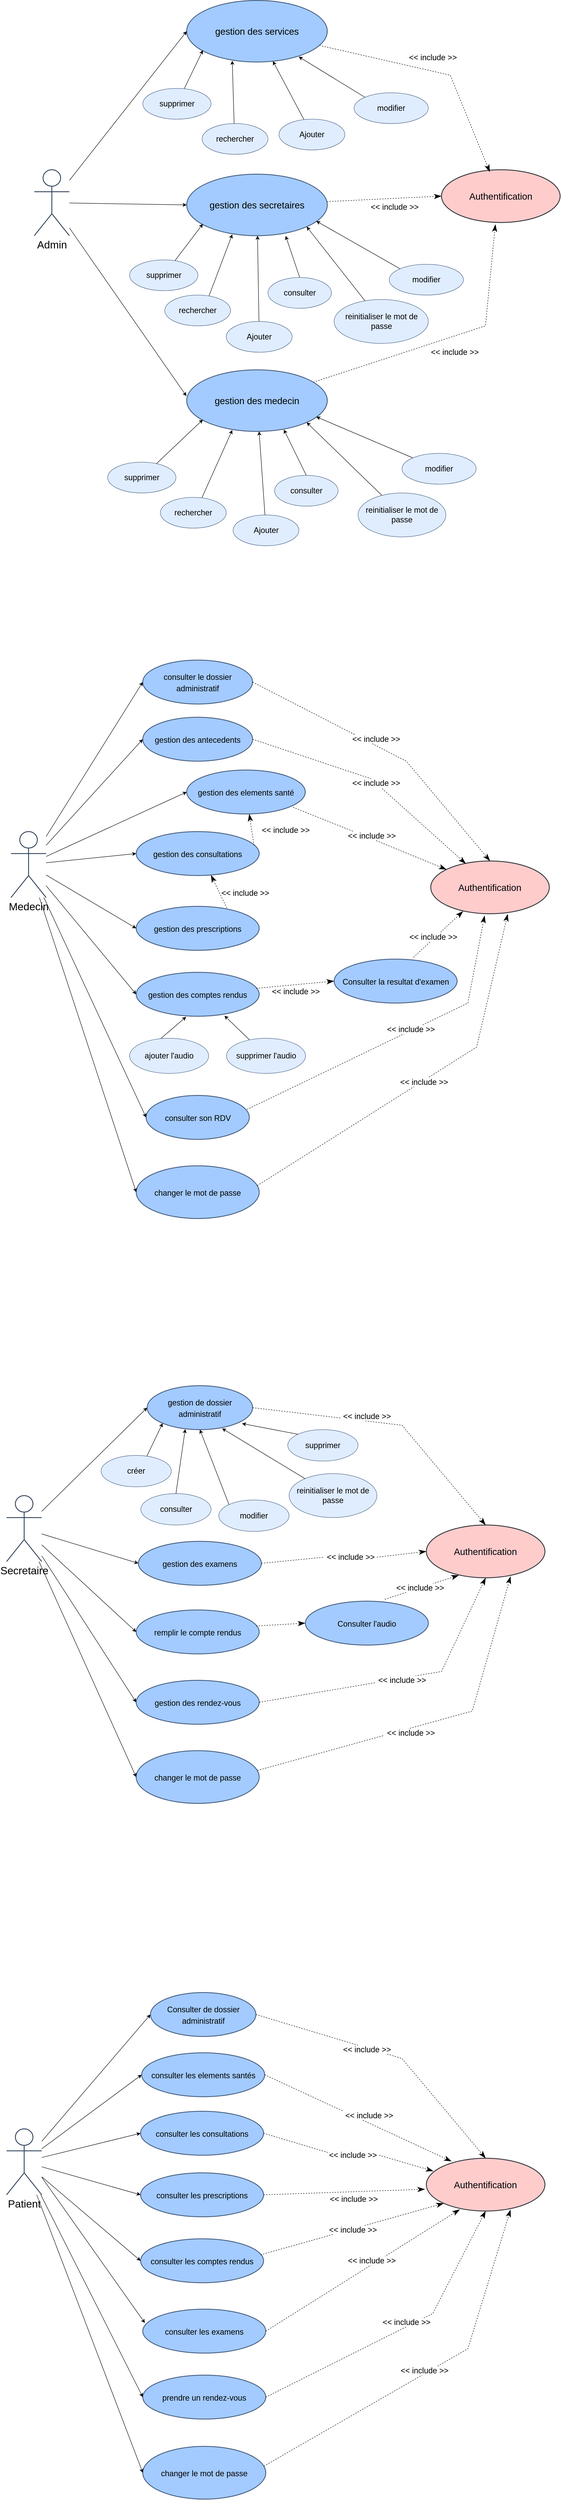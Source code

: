 <mxfile version="18.2.0" type="device"><diagram id="ip-pa9CtejIh3dQfEd33" name="Page-1"><mxGraphModel dx="1456" dy="1860" grid="1" gridSize="10" guides="1" tooltips="1" connect="1" arrows="1" fold="1" page="1" pageScale="1" pageWidth="850" pageHeight="1100" math="0" shadow="0"><root><mxCell id="0"/><mxCell id="1" parent="0"/><mxCell id="_vWt2TNCaJywfUvNkEbk-1" value="&lt;span lang=&quot;FR-FR&quot; class=&quot;TextRun SCXW242323345 BCX0&quot; style=&quot;animation: 0s ease 0s 1 normal none running none; appearance: none; backface-visibility: visible; background: none 0% 0% / auto repeat scroll padding-box border-box rgba(0, 0, 0, 0); border-color: rgb(0, 0, 0); border-collapse: separate; border-width: 0px; border-style: none; border-spacing: 0px; border-radius: 0px; box-shadow: none; box-sizing: content-box; caption-side: top; clear: none; clip: auto; color: rgb(0, 0, 0); content: normal; cursor: text; direction: ltr; display: inline; empty-cells: show; float: none; font-family: wordvisi_msfontservice, calibri, calibri_embeddedfont, calibri_msfontservice, sans-serif; font-size: 24px; font-style: normal; height: auto; letter-spacing: normal; line-height: 23.558px; list-style: outside none disc; margin: 0px; max-height: none; max-width: none; min-height: 0px; min-width: 0px; opacity: 1; outline: rgb(0, 0, 0) none 0px; overflow: visible; overflow-wrap: break-word; padding: 0px; perspective: none; perspective-origin: 0px 0px; position: static; resize: none; speak: normal; table-layout: auto; text-align: left; text-decoration: none; text-indent: 0px; text-overflow: clip; text-shadow: none; text-transform: none; transform: none; transform-origin: 0px 0px; transform-style: flat; transition: all 0s ease 0s; unicode-bidi: normal; vertical-align: baseline; visibility: visible; width: auto; word-break: normal; word-spacing: 0px; z-index: auto; zoom: 1;&quot;&gt;&lt;span style=&quot;font-size: 24px;&quot; class=&quot;NormalTextRun SCXW242323345 BCX0&quot;&gt;Admin &lt;/span&gt;&lt;/span&gt;" style="shape=umlActor;verticalLabelPosition=bottom;verticalAlign=top;html=1;outlineConnect=0;labelBackgroundColor=none;rounded=0;strokeWidth=2;perimeterSpacing=0;strokeColor=#35465E;fontSize=24;" parent="1" vertex="1"><mxGeometry x="113" y="175" width="80" height="150" as="geometry"/></mxCell><mxCell id="ctBGpoW9dpkWontwz9So-4" style="rounded=0;orthogonalLoop=1;jettySize=auto;html=1;entryX=0.454;entryY=1.035;entryDx=0;entryDy=0;dashed=1;jumpSize=7;endSize=14;endArrow=classicThin;endFill=1;entryPerimeter=0;" edge="1" parent="1" source="_vWt2TNCaJywfUvNkEbk-2" target="ctBGpoW9dpkWontwz9So-3"><mxGeometry relative="1" as="geometry"><Array as="points"><mxPoint x="1140" y="530"/></Array></mxGeometry></mxCell><mxCell id="_vWt2TNCaJywfUvNkEbk-2" value="gestion des medecin" style="ellipse;whiteSpace=wrap;html=1;labelBackgroundColor=none;fontSize=21;rounded=0;fillColor=#A3CBFF;strokeColor=#4B6385;strokeWidth=2;" parent="1" vertex="1"><mxGeometry x="460" y="630" width="320" height="140" as="geometry"/></mxCell><mxCell id="_vWt2TNCaJywfUvNkEbk-3" style="edgeStyle=none;rounded=0;orthogonalLoop=1;jettySize=auto;html=1;fontSize=14;startArrow=none;startFill=0;entryX=-0.002;entryY=0.426;entryDx=0;entryDy=0;entryPerimeter=0;" parent="1" source="_vWt2TNCaJywfUvNkEbk-1" target="_vWt2TNCaJywfUvNkEbk-2" edge="1"><mxGeometry relative="1" as="geometry"><mxPoint x="520" y="740" as="targetPoint"/><mxPoint x="70" y="420" as="sourcePoint"/></mxGeometry></mxCell><mxCell id="_vWt2TNCaJywfUvNkEbk-4" style="edgeStyle=none;rounded=0;orthogonalLoop=1;jettySize=auto;html=1;entryX=0.115;entryY=0.809;entryDx=0;entryDy=0;fontSize=16;startArrow=none;startFill=0;entryPerimeter=0;" parent="1" source="_vWt2TNCaJywfUvNkEbk-5" target="_vWt2TNCaJywfUvNkEbk-2" edge="1"><mxGeometry relative="1" as="geometry"/></mxCell><mxCell id="_vWt2TNCaJywfUvNkEbk-5" value="&lt;span style=&quot;font-size: 18px;&quot;&gt;supprimer&lt;/span&gt;" style="ellipse;whiteSpace=wrap;html=1;labelBackgroundColor=none;rounded=0;fontSize=18;fillColor=#E0EDFF;strokeColor=#4B6385;" parent="1" vertex="1"><mxGeometry x="280" y="840" width="155.5" height="70" as="geometry"/></mxCell><mxCell id="_vWt2TNCaJywfUvNkEbk-6" style="edgeStyle=none;rounded=0;orthogonalLoop=1;jettySize=auto;html=1;exitX=0.5;exitY=0;exitDx=0;exitDy=0;fontSize=16;startArrow=none;startFill=0;entryX=0.691;entryY=0.971;entryDx=0;entryDy=0;entryPerimeter=0;" parent="1" source="_vWt2TNCaJywfUvNkEbk-7" target="_vWt2TNCaJywfUvNkEbk-2" edge="1"><mxGeometry relative="1" as="geometry"><mxPoint x="1740.5" y="932.16" as="sourcePoint"/></mxGeometry></mxCell><mxCell id="_vWt2TNCaJywfUvNkEbk-7" value="&lt;span style=&quot;font-size: 18px;&quot;&gt;consulter&lt;/span&gt;" style="ellipse;whiteSpace=wrap;html=1;labelBackgroundColor=none;rounded=0;fontSize=18;fillColor=#E0EDFF;strokeColor=#4B6385;" parent="1" vertex="1"><mxGeometry x="660" y="870" width="144.5" height="70" as="geometry"/></mxCell><mxCell id="_vWt2TNCaJywfUvNkEbk-8" style="edgeStyle=none;rounded=0;orthogonalLoop=1;jettySize=auto;html=1;exitX=0;exitY=0;exitDx=0;exitDy=0;fontSize=16;startArrow=none;startFill=0;entryX=0.922;entryY=0.763;entryDx=0;entryDy=0;entryPerimeter=0;" parent="1" source="_vWt2TNCaJywfUvNkEbk-9" target="_vWt2TNCaJywfUvNkEbk-2" edge="1"><mxGeometry relative="1" as="geometry"><mxPoint x="1825.926" y="937.84" as="sourcePoint"/></mxGeometry></mxCell><mxCell id="_vWt2TNCaJywfUvNkEbk-9" value="&lt;span style=&quot;font-size: 18px;&quot;&gt;modifier&lt;/span&gt;" style="ellipse;whiteSpace=wrap;html=1;labelBackgroundColor=none;rounded=0;fontSize=18;fillColor=#E0EDFF;strokeColor=#4B6385;" parent="1" vertex="1"><mxGeometry x="950" y="820" width="169" height="70" as="geometry"/></mxCell><mxCell id="_vWt2TNCaJywfUvNkEbk-10" style="edgeStyle=none;rounded=0;orthogonalLoop=1;jettySize=auto;html=1;fontSize=16;startArrow=none;startFill=0;" parent="1" source="_vWt2TNCaJywfUvNkEbk-11" target="_vWt2TNCaJywfUvNkEbk-2" edge="1"><mxGeometry relative="1" as="geometry"/></mxCell><mxCell id="_vWt2TNCaJywfUvNkEbk-11" value="&lt;span style=&quot;font-size: 18px;&quot;&gt;Ajouter&lt;/span&gt;" style="ellipse;whiteSpace=wrap;html=1;labelBackgroundColor=none;rounded=0;fontSize=18;fillColor=#E0EDFF;strokeColor=#4B6385;" parent="1" vertex="1"><mxGeometry x="565.5" y="960" width="150" height="70" as="geometry"/></mxCell><mxCell id="_vWt2TNCaJywfUvNkEbk-12" style="edgeStyle=none;rounded=0;orthogonalLoop=1;jettySize=auto;html=1;exitX=0.629;exitY=0.021;exitDx=0;exitDy=0;entryX=0.324;entryY=0.979;entryDx=0;entryDy=0;fontSize=14;startArrow=none;startFill=0;entryPerimeter=0;exitPerimeter=0;" parent="1" source="_vWt2TNCaJywfUvNkEbk-13" target="_vWt2TNCaJywfUvNkEbk-2" edge="1"><mxGeometry relative="1" as="geometry"/></mxCell><mxCell id="_vWt2TNCaJywfUvNkEbk-13" value="&lt;span style=&quot;font-size: 18px;&quot;&gt;rechercher&lt;/span&gt;" style="ellipse;whiteSpace=wrap;html=1;labelBackgroundColor=none;rounded=0;fontSize=18;fillColor=#E0EDFF;strokeColor=#4B6385;" parent="1" vertex="1"><mxGeometry x="400" y="920" width="150" height="70" as="geometry"/></mxCell><mxCell id="OagmzKTNXauIxhmulG5E-1" value="&lt;span lang=&quot;FR-FR&quot; class=&quot;TextRun SCXW242323345 BCX0&quot; style=&quot;animation: 0s ease 0s 1 normal none running none; appearance: none; backface-visibility: visible; background: none 0% 0% / auto repeat scroll padding-box border-box rgba(0, 0, 0, 0); border-color: rgb(0, 0, 0); border-collapse: separate; border-width: 0px; border-style: none; border-spacing: 0px; border-radius: 0px; box-shadow: none; box-sizing: content-box; caption-side: top; clear: none; clip: auto; color: rgb(0, 0, 0); content: normal; cursor: text; direction: ltr; display: inline; empty-cells: show; float: none; font-family: wordvisi_msfontservice, calibri, calibri_embeddedfont, calibri_msfontservice, sans-serif; font-size: 24px; font-style: normal; height: auto; letter-spacing: normal; line-height: 23.558px; list-style: outside none disc; margin: 0px; max-height: none; max-width: none; min-height: 0px; min-width: 0px; opacity: 1; outline: rgb(0, 0, 0) none 0px; overflow: visible; overflow-wrap: break-word; padding: 0px; perspective: none; perspective-origin: 0px 0px; position: static; resize: none; speak: normal; table-layout: auto; text-align: left; text-decoration: none; text-indent: 0px; text-overflow: clip; text-shadow: none; text-transform: none; transform: none; transform-origin: 0px 0px; transform-style: flat; transition: all 0s ease 0s; unicode-bidi: normal; vertical-align: baseline; visibility: visible; width: auto; word-break: normal; word-spacing: 0px; z-index: auto; zoom: 1;&quot;&gt;&lt;span style=&quot;font-size: 24px;&quot; class=&quot;NormalTextRun SCXW242323345 BCX0&quot;&gt;Medecin&lt;br&gt;&lt;/span&gt;&lt;/span&gt;" style="shape=umlActor;verticalLabelPosition=bottom;verticalAlign=top;html=1;outlineConnect=0;labelBackgroundColor=none;rounded=0;strokeWidth=2;perimeterSpacing=0;strokeColor=#35465E;fontSize=24;" parent="1" vertex="1"><mxGeometry x="60" y="1680" width="80" height="150" as="geometry"/></mxCell><mxCell id="OagmzKTNXauIxhmulG5E-2" value="&lt;font style=&quot;font-size: 18px;&quot;&gt;consulter le dossier administratif&lt;/font&gt;" style="ellipse;whiteSpace=wrap;html=1;labelBackgroundColor=none;fontSize=21;rounded=0;fillColor=#A3CBFF;strokeColor=#4B6385;strokeWidth=2;" parent="1" vertex="1"><mxGeometry x="360" y="1290" width="250" height="100" as="geometry"/></mxCell><mxCell id="OagmzKTNXauIxhmulG5E-3" style="edgeStyle=none;rounded=0;orthogonalLoop=1;jettySize=auto;html=1;fontSize=14;startArrow=none;startFill=0;entryX=0;entryY=0.5;entryDx=0;entryDy=0;" parent="1" source="OagmzKTNXauIxhmulG5E-1" target="OagmzKTNXauIxhmulG5E-2" edge="1"><mxGeometry relative="1" as="geometry"><mxPoint x="520" y="1590" as="targetPoint"/></mxGeometry></mxCell><mxCell id="ctBGpoW9dpkWontwz9So-1" value="&lt;font style=&quot;font-size: 18px;&quot;&gt;consulter son RDV&lt;/font&gt;" style="ellipse;whiteSpace=wrap;html=1;labelBackgroundColor=none;fontSize=21;rounded=0;fillColor=#A3CBFF;strokeColor=#4B6385;strokeWidth=2;" vertex="1" parent="1"><mxGeometry x="367.5" y="2280" width="235" height="100" as="geometry"/></mxCell><mxCell id="ctBGpoW9dpkWontwz9So-2" value="&lt;font style=&quot;font-size: 18px;&quot;&gt;changer le mot de passe&lt;/font&gt;" style="ellipse;whiteSpace=wrap;html=1;labelBackgroundColor=none;fontSize=21;rounded=0;fillColor=#A3CBFF;strokeColor=#4B6385;strokeWidth=2;" vertex="1" parent="1"><mxGeometry x="345" y="2440" width="280" height="120" as="geometry"/></mxCell><mxCell id="ctBGpoW9dpkWontwz9So-3" value="Authentification" style="ellipse;whiteSpace=wrap;html=1;labelBackgroundColor=none;fontSize=21;rounded=0;strokeWidth=2;fillColor=#ffcccc;strokeColor=#36393d;" vertex="1" parent="1"><mxGeometry x="1040" y="175" width="270" height="120" as="geometry"/></mxCell><mxCell id="ctBGpoW9dpkWontwz9So-5" value="&lt;font style=&quot;font-size: 18px;&quot;&gt;&amp;lt;&amp;lt; include &amp;gt;&amp;gt;&lt;/font&gt;" style="text;html=1;align=center;verticalAlign=middle;resizable=0;points=[];autosize=1;strokeColor=none;fillColor=none;" vertex="1" parent="1"><mxGeometry x="1010" y="580" width="120" height="20" as="geometry"/></mxCell><mxCell id="ctBGpoW9dpkWontwz9So-18" style="edgeStyle=none;rounded=0;orthogonalLoop=1;jettySize=auto;html=1;fontSize=14;startArrow=none;startFill=0;entryX=0;entryY=0.5;entryDx=0;entryDy=0;" edge="1" parent="1" source="_vWt2TNCaJywfUvNkEbk-1" target="ctBGpoW9dpkWontwz9So-20"><mxGeometry relative="1" as="geometry"><mxPoint x="470.0" y="210" as="targetPoint"/><mxPoint x="80" y="400" as="sourcePoint"/></mxGeometry></mxCell><mxCell id="ctBGpoW9dpkWontwz9So-19" style="rounded=0;orthogonalLoop=1;jettySize=auto;html=1;entryX=0;entryY=0.5;entryDx=0;entryDy=0;dashed=1;jumpSize=7;endSize=14;endArrow=classicThin;endFill=1;" edge="1" parent="1" source="ctBGpoW9dpkWontwz9So-20" target="ctBGpoW9dpkWontwz9So-3"><mxGeometry relative="1" as="geometry"><mxPoint x="1080" y="220" as="targetPoint"/></mxGeometry></mxCell><mxCell id="ctBGpoW9dpkWontwz9So-20" value="gestion des secretaires" style="ellipse;whiteSpace=wrap;html=1;labelBackgroundColor=none;fontSize=21;rounded=0;fillColor=#A3CBFF;strokeColor=#4B6385;strokeWidth=2;" vertex="1" parent="1"><mxGeometry x="460" y="185" width="320" height="140" as="geometry"/></mxCell><mxCell id="ctBGpoW9dpkWontwz9So-21" style="edgeStyle=none;rounded=0;orthogonalLoop=1;jettySize=auto;html=1;entryX=0.115;entryY=0.809;entryDx=0;entryDy=0;fontSize=16;startArrow=none;startFill=0;entryPerimeter=0;" edge="1" parent="1" source="ctBGpoW9dpkWontwz9So-22" target="ctBGpoW9dpkWontwz9So-20"><mxGeometry relative="1" as="geometry"/></mxCell><mxCell id="ctBGpoW9dpkWontwz9So-22" value="&lt;span style=&quot;font-size: 18px;&quot;&gt;supprimer&lt;/span&gt;" style="ellipse;whiteSpace=wrap;html=1;labelBackgroundColor=none;rounded=0;fontSize=18;fillColor=#E0EDFF;strokeColor=#4B6385;" vertex="1" parent="1"><mxGeometry x="330" y="380" width="155.5" height="70" as="geometry"/></mxCell><mxCell id="ctBGpoW9dpkWontwz9So-23" style="edgeStyle=none;rounded=0;orthogonalLoop=1;jettySize=auto;html=1;exitX=0.5;exitY=0;exitDx=0;exitDy=0;entryX=0.704;entryY=1.004;entryDx=0;entryDy=0;entryPerimeter=0;fontSize=16;startArrow=none;startFill=0;" edge="1" parent="1" source="ctBGpoW9dpkWontwz9So-24" target="ctBGpoW9dpkWontwz9So-20"><mxGeometry relative="1" as="geometry"><mxPoint x="1790.5" y="472.16" as="sourcePoint"/></mxGeometry></mxCell><mxCell id="ctBGpoW9dpkWontwz9So-24" value="&lt;span style=&quot;font-size: 18px;&quot;&gt;consulter&lt;/span&gt;" style="ellipse;whiteSpace=wrap;html=1;labelBackgroundColor=none;rounded=0;fontSize=18;fillColor=#E0EDFF;strokeColor=#4B6385;" vertex="1" parent="1"><mxGeometry x="645" y="420" width="144.5" height="70" as="geometry"/></mxCell><mxCell id="ctBGpoW9dpkWontwz9So-25" style="edgeStyle=none;rounded=0;orthogonalLoop=1;jettySize=auto;html=1;exitX=0;exitY=0;exitDx=0;exitDy=0;fontSize=16;startArrow=none;startFill=0;entryX=0.922;entryY=0.763;entryDx=0;entryDy=0;entryPerimeter=0;" edge="1" parent="1" source="ctBGpoW9dpkWontwz9So-26" target="ctBGpoW9dpkWontwz9So-20"><mxGeometry relative="1" as="geometry"><mxPoint x="1875.926" y="477.84" as="sourcePoint"/></mxGeometry></mxCell><mxCell id="ctBGpoW9dpkWontwz9So-26" value="&lt;span style=&quot;font-size: 18px;&quot;&gt;modifier&lt;/span&gt;" style="ellipse;whiteSpace=wrap;html=1;labelBackgroundColor=none;rounded=0;fontSize=18;fillColor=#E0EDFF;strokeColor=#4B6385;" vertex="1" parent="1"><mxGeometry x="921" y="390" width="169" height="70" as="geometry"/></mxCell><mxCell id="ctBGpoW9dpkWontwz9So-27" style="edgeStyle=none;rounded=0;orthogonalLoop=1;jettySize=auto;html=1;fontSize=16;startArrow=none;startFill=0;" edge="1" parent="1" source="ctBGpoW9dpkWontwz9So-28" target="ctBGpoW9dpkWontwz9So-20"><mxGeometry relative="1" as="geometry"/></mxCell><mxCell id="ctBGpoW9dpkWontwz9So-28" value="&lt;span style=&quot;font-size: 18px;&quot;&gt;Ajouter&lt;/span&gt;" style="ellipse;whiteSpace=wrap;html=1;labelBackgroundColor=none;rounded=0;fontSize=18;fillColor=#E0EDFF;strokeColor=#4B6385;" vertex="1" parent="1"><mxGeometry x="550" y="520" width="150" height="70" as="geometry"/></mxCell><mxCell id="ctBGpoW9dpkWontwz9So-29" style="edgeStyle=none;rounded=0;orthogonalLoop=1;jettySize=auto;html=1;exitX=0.5;exitY=1;exitDx=0;exitDy=0;entryX=0.324;entryY=0.979;entryDx=0;entryDy=0;fontSize=14;startArrow=none;startFill=0;entryPerimeter=0;" edge="1" parent="1" source="ctBGpoW9dpkWontwz9So-30" target="ctBGpoW9dpkWontwz9So-20"><mxGeometry relative="1" as="geometry"/></mxCell><mxCell id="ctBGpoW9dpkWontwz9So-30" value="&lt;span style=&quot;font-size: 18px;&quot;&gt;rechercher&lt;/span&gt;" style="ellipse;whiteSpace=wrap;html=1;labelBackgroundColor=none;rounded=0;fontSize=18;fillColor=#E0EDFF;strokeColor=#4B6385;" vertex="1" parent="1"><mxGeometry x="410" y="460" width="150" height="70" as="geometry"/></mxCell><mxCell id="ctBGpoW9dpkWontwz9So-31" value="&lt;font style=&quot;font-size: 18px;&quot;&gt;&amp;lt;&amp;lt; include &amp;gt;&amp;gt;&lt;/font&gt;" style="text;html=1;align=center;verticalAlign=middle;resizable=0;points=[];autosize=1;strokeColor=none;fillColor=none;" vertex="1" parent="1"><mxGeometry x="872.5" y="250" width="120" height="20" as="geometry"/></mxCell><mxCell id="ctBGpoW9dpkWontwz9So-32" style="rounded=0;orthogonalLoop=1;jettySize=auto;html=1;entryX=0.407;entryY=0.042;entryDx=0;entryDy=0;dashed=1;jumpSize=7;endSize=14;endArrow=classicThin;endFill=1;entryPerimeter=0;" edge="1" parent="1" source="ctBGpoW9dpkWontwz9So-33" target="ctBGpoW9dpkWontwz9So-3"><mxGeometry relative="1" as="geometry"><mxPoint x="1060" y="-170.0" as="targetPoint"/><Array as="points"><mxPoint x="1060" y="-40"/></Array></mxGeometry></mxCell><mxCell id="ctBGpoW9dpkWontwz9So-33" value="gestion des services" style="ellipse;whiteSpace=wrap;html=1;labelBackgroundColor=none;fontSize=21;rounded=0;fillColor=#A3CBFF;strokeColor=#4B6385;strokeWidth=2;" vertex="1" parent="1"><mxGeometry x="460" y="-210" width="320" height="140" as="geometry"/></mxCell><mxCell id="ctBGpoW9dpkWontwz9So-34" style="edgeStyle=none;rounded=0;orthogonalLoop=1;jettySize=auto;html=1;entryX=0.115;entryY=0.809;entryDx=0;entryDy=0;fontSize=16;startArrow=none;startFill=0;entryPerimeter=0;" edge="1" parent="1" source="ctBGpoW9dpkWontwz9So-35" target="ctBGpoW9dpkWontwz9So-33"><mxGeometry relative="1" as="geometry"/></mxCell><mxCell id="ctBGpoW9dpkWontwz9So-35" value="&lt;span style=&quot;font-size: 18px;&quot;&gt;supprimer&lt;/span&gt;" style="ellipse;whiteSpace=wrap;html=1;labelBackgroundColor=none;rounded=0;fontSize=18;fillColor=#E0EDFF;strokeColor=#4B6385;" vertex="1" parent="1"><mxGeometry x="360" y="-10" width="155.5" height="70" as="geometry"/></mxCell><mxCell id="ctBGpoW9dpkWontwz9So-38" style="edgeStyle=none;rounded=0;orthogonalLoop=1;jettySize=auto;html=1;exitX=0;exitY=0;exitDx=0;exitDy=0;fontSize=16;startArrow=none;startFill=0;entryX=0.797;entryY=0.914;entryDx=0;entryDy=0;entryPerimeter=0;" edge="1" parent="1" source="ctBGpoW9dpkWontwz9So-39" target="ctBGpoW9dpkWontwz9So-33"><mxGeometry relative="1" as="geometry"><mxPoint x="1855.926" y="87.84" as="sourcePoint"/></mxGeometry></mxCell><mxCell id="ctBGpoW9dpkWontwz9So-39" value="&lt;span style=&quot;font-size: 18px;&quot;&gt;modifier&lt;/span&gt;" style="ellipse;whiteSpace=wrap;html=1;labelBackgroundColor=none;rounded=0;fontSize=18;fillColor=#E0EDFF;strokeColor=#4B6385;" vertex="1" parent="1"><mxGeometry x="841" width="169" height="70" as="geometry"/></mxCell><mxCell id="ctBGpoW9dpkWontwz9So-40" style="edgeStyle=none;rounded=0;orthogonalLoop=1;jettySize=auto;html=1;fontSize=16;startArrow=none;startFill=0;" edge="1" parent="1" source="ctBGpoW9dpkWontwz9So-41" target="ctBGpoW9dpkWontwz9So-33"><mxGeometry relative="1" as="geometry"/></mxCell><mxCell id="ctBGpoW9dpkWontwz9So-41" value="&lt;span style=&quot;font-size: 18px;&quot;&gt;Ajouter&lt;/span&gt;" style="ellipse;whiteSpace=wrap;html=1;labelBackgroundColor=none;rounded=0;fontSize=18;fillColor=#E0EDFF;strokeColor=#4B6385;" vertex="1" parent="1"><mxGeometry x="670" y="60" width="150" height="70" as="geometry"/></mxCell><mxCell id="ctBGpoW9dpkWontwz9So-42" style="edgeStyle=none;rounded=0;orthogonalLoop=1;jettySize=auto;html=1;exitX=0.5;exitY=1;exitDx=0;exitDy=0;entryX=0.324;entryY=0.979;entryDx=0;entryDy=0;fontSize=14;startArrow=none;startFill=0;entryPerimeter=0;" edge="1" parent="1" source="ctBGpoW9dpkWontwz9So-43" target="ctBGpoW9dpkWontwz9So-33"><mxGeometry relative="1" as="geometry"/></mxCell><mxCell id="ctBGpoW9dpkWontwz9So-43" value="&lt;span style=&quot;font-size: 18px;&quot;&gt;rechercher&lt;/span&gt;" style="ellipse;whiteSpace=wrap;html=1;labelBackgroundColor=none;rounded=0;fontSize=18;fillColor=#E0EDFF;strokeColor=#4B6385;" vertex="1" parent="1"><mxGeometry x="495" y="70" width="150" height="70" as="geometry"/></mxCell><mxCell id="ctBGpoW9dpkWontwz9So-44" value="&lt;font style=&quot;font-size: 18px;&quot;&gt;&amp;lt;&amp;lt; include &amp;gt;&amp;gt;&lt;/font&gt;" style="text;html=1;align=center;verticalAlign=middle;resizable=0;points=[];autosize=1;strokeColor=none;fillColor=none;" vertex="1" parent="1"><mxGeometry x="960" y="-90" width="120" height="20" as="geometry"/></mxCell><mxCell id="ctBGpoW9dpkWontwz9So-45" style="edgeStyle=none;rounded=0;orthogonalLoop=1;jettySize=auto;html=1;fontSize=14;startArrow=none;startFill=0;entryX=0;entryY=0.5;entryDx=0;entryDy=0;" edge="1" parent="1" source="_vWt2TNCaJywfUvNkEbk-1" target="ctBGpoW9dpkWontwz9So-33"><mxGeometry relative="1" as="geometry"><mxPoint x="490.0" y="260" as="targetPoint"/><mxPoint x="90" y="260" as="sourcePoint"/></mxGeometry></mxCell><mxCell id="ctBGpoW9dpkWontwz9So-47" value="reinitialiser le mot de passe" style="ellipse;whiteSpace=wrap;html=1;labelBackgroundColor=none;rounded=0;fontSize=18;fillColor=#E0EDFF;strokeColor=#4B6385;" vertex="1" parent="1"><mxGeometry x="795.5" y="470" width="214.5" height="100" as="geometry"/></mxCell><mxCell id="ctBGpoW9dpkWontwz9So-49" style="edgeStyle=none;rounded=0;orthogonalLoop=1;jettySize=auto;html=1;fontSize=16;startArrow=none;startFill=0;entryX=1;entryY=1;entryDx=0;entryDy=0;" edge="1" parent="1" source="ctBGpoW9dpkWontwz9So-47" target="ctBGpoW9dpkWontwz9So-20"><mxGeometry relative="1" as="geometry"><mxPoint x="955.212" y="410.476" as="sourcePoint"/><mxPoint x="765.04" y="306.82" as="targetPoint"/></mxGeometry></mxCell><mxCell id="ctBGpoW9dpkWontwz9So-50" value="reinitialiser le mot de passe" style="ellipse;whiteSpace=wrap;html=1;labelBackgroundColor=none;rounded=0;fontSize=18;fillColor=#E0EDFF;strokeColor=#4B6385;" vertex="1" parent="1"><mxGeometry x="850" y="910" width="200" height="100" as="geometry"/></mxCell><mxCell id="ctBGpoW9dpkWontwz9So-51" style="edgeStyle=none;rounded=0;orthogonalLoop=1;jettySize=auto;html=1;fontSize=16;startArrow=none;startFill=0;entryX=1;entryY=1;entryDx=0;entryDy=0;" edge="1" parent="1" source="ctBGpoW9dpkWontwz9So-50" target="_vWt2TNCaJywfUvNkEbk-2"><mxGeometry relative="1" as="geometry"><mxPoint x="937.572" y="895.976" as="sourcePoint"/><mxPoint x="715.497" y="789.997" as="targetPoint"/></mxGeometry></mxCell><mxCell id="ctBGpoW9dpkWontwz9So-54" value="&lt;span style=&quot;font-size: 18px;&quot;&gt;gestion des antecedents&lt;/span&gt;" style="ellipse;whiteSpace=wrap;html=1;labelBackgroundColor=none;fontSize=21;rounded=0;fillColor=#A3CBFF;strokeColor=#4B6385;strokeWidth=2;" vertex="1" parent="1"><mxGeometry x="360" y="1420" width="250" height="100" as="geometry"/></mxCell><mxCell id="ctBGpoW9dpkWontwz9So-55" value="&lt;span style=&quot;font-size: 18px;&quot;&gt;gestion des elements santé&lt;/span&gt;" style="ellipse;whiteSpace=wrap;html=1;labelBackgroundColor=none;fontSize=21;rounded=0;fillColor=#A3CBFF;strokeColor=#4B6385;strokeWidth=2;" vertex="1" parent="1"><mxGeometry x="460" y="1540" width="270" height="100" as="geometry"/></mxCell><mxCell id="ctBGpoW9dpkWontwz9So-56" value="&lt;span style=&quot;font-size: 18px;&quot;&gt;gestion des consultations&lt;/span&gt;" style="ellipse;whiteSpace=wrap;html=1;labelBackgroundColor=none;fontSize=21;rounded=0;fillColor=#A3CBFF;strokeColor=#4B6385;strokeWidth=2;" vertex="1" parent="1"><mxGeometry x="345" y="1680" width="280" height="100" as="geometry"/></mxCell><mxCell id="ctBGpoW9dpkWontwz9So-57" value="&lt;span style=&quot;font-size: 18px;&quot;&gt;gestion des prescriptions&lt;/span&gt;" style="ellipse;whiteSpace=wrap;html=1;labelBackgroundColor=none;fontSize=21;rounded=0;fillColor=#A3CBFF;strokeColor=#4B6385;strokeWidth=2;" vertex="1" parent="1"><mxGeometry x="345" y="1850" width="280" height="100" as="geometry"/></mxCell><mxCell id="ctBGpoW9dpkWontwz9So-58" value="&lt;span style=&quot;font-size: 18px;&quot;&gt;gestion des comptes rendus&lt;/span&gt;" style="ellipse;whiteSpace=wrap;html=1;labelBackgroundColor=none;fontSize=21;rounded=0;fillColor=#A3CBFF;strokeColor=#4B6385;strokeWidth=2;" vertex="1" parent="1"><mxGeometry x="345" y="2000" width="280" height="100" as="geometry"/></mxCell><mxCell id="ctBGpoW9dpkWontwz9So-59" style="rounded=0;orthogonalLoop=1;jettySize=auto;html=1;dashed=1;jumpSize=7;endSize=14;endArrow=classicThin;endFill=1;exitX=0.958;exitY=0.315;exitDx=0;exitDy=0;exitPerimeter=0;" edge="1" parent="1" source="ctBGpoW9dpkWontwz9So-56" target="ctBGpoW9dpkWontwz9So-55"><mxGeometry relative="1" as="geometry"><mxPoint x="885.94" y="1720" as="targetPoint"/><mxPoint x="625.001" y="1732.426" as="sourcePoint"/></mxGeometry></mxCell><mxCell id="ctBGpoW9dpkWontwz9So-60" value="&lt;font style=&quot;font-size: 18px;&quot;&gt;&amp;lt;&amp;lt; include &amp;gt;&amp;gt;&lt;/font&gt;" style="text;html=1;align=center;verticalAlign=middle;resizable=0;points=[];autosize=1;strokeColor=none;fillColor=none;" vertex="1" parent="1"><mxGeometry x="625" y="1667" width="120" height="20" as="geometry"/></mxCell><mxCell id="ctBGpoW9dpkWontwz9So-61" style="rounded=0;orthogonalLoop=1;jettySize=auto;html=1;dashed=1;jumpSize=7;endSize=14;endArrow=classicThin;endFill=1;exitX=0.737;exitY=0.04;exitDx=0;exitDy=0;exitPerimeter=0;entryX=0.608;entryY=0.99;entryDx=0;entryDy=0;entryPerimeter=0;" edge="1" parent="1" source="ctBGpoW9dpkWontwz9So-57" target="ctBGpoW9dpkWontwz9So-56"><mxGeometry relative="1" as="geometry"><mxPoint x="590.851" y="1760.002" as="targetPoint"/><mxPoint x="623.38" y="1846.24" as="sourcePoint"/></mxGeometry></mxCell><mxCell id="ctBGpoW9dpkWontwz9So-62" value="&lt;font style=&quot;font-size: 18px;&quot;&gt;&amp;lt;&amp;lt; include &amp;gt;&amp;gt;&lt;/font&gt;" style="text;html=1;align=center;verticalAlign=middle;resizable=0;points=[];autosize=1;strokeColor=none;fillColor=none;" vertex="1" parent="1"><mxGeometry x="533" y="1810" width="120" height="20" as="geometry"/></mxCell><mxCell id="ctBGpoW9dpkWontwz9So-63" value="&lt;span style=&quot;font-family: wordvisi_msfontservice, calibri, calibri_embeddedfont, calibri_msfontservice, sans-serif; text-align: left;&quot;&gt;&lt;font style=&quot;font-size: 18px;&quot;&gt;Consulter la resultat d'examen&lt;/font&gt;&lt;/span&gt;" style="ellipse;whiteSpace=wrap;html=1;labelBackgroundColor=none;fontSize=21;rounded=0;fillColor=#A3CBFF;strokeColor=#4B6385;strokeWidth=2;" vertex="1" parent="1"><mxGeometry x="795.5" y="1970" width="280" height="100" as="geometry"/></mxCell><mxCell id="ctBGpoW9dpkWontwz9So-64" style="rounded=0;orthogonalLoop=1;jettySize=auto;html=1;dashed=1;jumpSize=7;endSize=14;endArrow=classicThin;endFill=1;exitX=0.975;exitY=0.365;exitDx=0;exitDy=0;exitPerimeter=0;entryX=0;entryY=0.5;entryDx=0;entryDy=0;" edge="1" parent="1" source="ctBGpoW9dpkWontwz9So-58" target="ctBGpoW9dpkWontwz9So-63"><mxGeometry relative="1" as="geometry"><mxPoint x="600.851" y="1770.002" as="targetPoint"/><mxPoint x="547.5" y="1874" as="sourcePoint"/></mxGeometry></mxCell><mxCell id="ctBGpoW9dpkWontwz9So-65" value="&lt;font style=&quot;font-size: 18px;&quot;&gt;&amp;lt;&amp;lt; include &amp;gt;&amp;gt;&lt;/font&gt;" style="text;html=1;align=center;verticalAlign=middle;resizable=0;points=[];autosize=1;strokeColor=none;fillColor=none;" vertex="1" parent="1"><mxGeometry x="648" y="2034" width="120" height="20" as="geometry"/></mxCell><mxCell id="ctBGpoW9dpkWontwz9So-68" style="edgeStyle=none;rounded=0;orthogonalLoop=1;jettySize=auto;html=1;fontSize=16;startArrow=none;startFill=0;entryX=0.718;entryY=0.988;entryDx=0;entryDy=0;entryPerimeter=0;" edge="1" parent="1" source="ctBGpoW9dpkWontwz9So-69" target="ctBGpoW9dpkWontwz9So-58"><mxGeometry relative="1" as="geometry"><mxPoint x="550" y="2080" as="targetPoint"/></mxGeometry></mxCell><mxCell id="ctBGpoW9dpkWontwz9So-69" value="supprimer l'audio" style="ellipse;whiteSpace=wrap;html=1;labelBackgroundColor=none;rounded=0;fontSize=18;fillColor=#E0EDFF;strokeColor=#4B6385;" vertex="1" parent="1"><mxGeometry x="550.5" y="2150" width="180" height="80" as="geometry"/></mxCell><mxCell id="ctBGpoW9dpkWontwz9So-70" value="ajouter l'audio" style="ellipse;whiteSpace=wrap;html=1;labelBackgroundColor=none;rounded=0;fontSize=18;fillColor=#E0EDFF;strokeColor=#4B6385;" vertex="1" parent="1"><mxGeometry x="330" y="2150" width="180" height="80" as="geometry"/></mxCell><mxCell id="ctBGpoW9dpkWontwz9So-71" style="edgeStyle=none;rounded=0;orthogonalLoop=1;jettySize=auto;html=1;fontSize=16;startArrow=none;startFill=0;exitX=0.397;exitY=0.003;exitDx=0;exitDy=0;exitPerimeter=0;entryX=0.406;entryY=1.014;entryDx=0;entryDy=0;entryPerimeter=0;" edge="1" parent="1" source="ctBGpoW9dpkWontwz9So-70" target="ctBGpoW9dpkWontwz9So-58"><mxGeometry relative="1" as="geometry"><mxPoint x="560.0" y="2090" as="targetPoint"/><mxPoint x="619.776" y="2162.403" as="sourcePoint"/></mxGeometry></mxCell><mxCell id="ctBGpoW9dpkWontwz9So-72" style="edgeStyle=none;rounded=0;orthogonalLoop=1;jettySize=auto;html=1;fontSize=14;startArrow=none;startFill=0;entryX=0;entryY=0.5;entryDx=0;entryDy=0;" edge="1" parent="1" source="OagmzKTNXauIxhmulG5E-1" target="ctBGpoW9dpkWontwz9So-54"><mxGeometry relative="1" as="geometry"><mxPoint x="370" y="1350" as="targetPoint"/><mxPoint x="150" y="1701.154" as="sourcePoint"/></mxGeometry></mxCell><mxCell id="ctBGpoW9dpkWontwz9So-73" style="edgeStyle=none;rounded=0;orthogonalLoop=1;jettySize=auto;html=1;fontSize=14;startArrow=none;startFill=0;entryX=0;entryY=0.5;entryDx=0;entryDy=0;" edge="1" parent="1" source="OagmzKTNXauIxhmulG5E-1" target="ctBGpoW9dpkWontwz9So-55"><mxGeometry relative="1" as="geometry"><mxPoint x="370" y="1480" as="targetPoint"/><mxPoint x="160" y="1711.154" as="sourcePoint"/></mxGeometry></mxCell><mxCell id="ctBGpoW9dpkWontwz9So-74" style="edgeStyle=none;rounded=0;orthogonalLoop=1;jettySize=auto;html=1;fontSize=14;startArrow=none;startFill=0;entryX=0;entryY=0.5;entryDx=0;entryDy=0;" edge="1" parent="1" source="OagmzKTNXauIxhmulG5E-1" target="ctBGpoW9dpkWontwz9So-56"><mxGeometry relative="1" as="geometry"><mxPoint x="470" y="1600" as="targetPoint"/><mxPoint x="170" y="1721.154" as="sourcePoint"/></mxGeometry></mxCell><mxCell id="ctBGpoW9dpkWontwz9So-75" style="edgeStyle=none;rounded=0;orthogonalLoop=1;jettySize=auto;html=1;fontSize=14;startArrow=none;startFill=0;entryX=0;entryY=0.5;entryDx=0;entryDy=0;" edge="1" parent="1" source="OagmzKTNXauIxhmulG5E-1" target="ctBGpoW9dpkWontwz9So-57"><mxGeometry relative="1" as="geometry"><mxPoint x="355" y="1740" as="targetPoint"/><mxPoint x="180" y="1731.154" as="sourcePoint"/></mxGeometry></mxCell><mxCell id="ctBGpoW9dpkWontwz9So-76" style="edgeStyle=none;rounded=0;orthogonalLoop=1;jettySize=auto;html=1;fontSize=14;startArrow=none;startFill=0;entryX=0;entryY=0.5;entryDx=0;entryDy=0;" edge="1" parent="1" source="OagmzKTNXauIxhmulG5E-1" target="ctBGpoW9dpkWontwz9So-58"><mxGeometry relative="1" as="geometry"><mxPoint x="355" y="1910" as="targetPoint"/><mxPoint x="190" y="1741.154" as="sourcePoint"/></mxGeometry></mxCell><mxCell id="ctBGpoW9dpkWontwz9So-77" style="edgeStyle=none;rounded=0;orthogonalLoop=1;jettySize=auto;html=1;fontSize=14;startArrow=none;startFill=0;entryX=0;entryY=0.5;entryDx=0;entryDy=0;" edge="1" parent="1" source="OagmzKTNXauIxhmulG5E-1" target="ctBGpoW9dpkWontwz9So-1"><mxGeometry relative="1" as="geometry"><mxPoint x="355" y="2060" as="targetPoint"/><mxPoint x="200" y="1751.154" as="sourcePoint"/></mxGeometry></mxCell><mxCell id="ctBGpoW9dpkWontwz9So-78" style="edgeStyle=none;rounded=0;orthogonalLoop=1;jettySize=auto;html=1;fontSize=14;startArrow=none;startFill=0;entryX=0;entryY=0.5;entryDx=0;entryDy=0;" edge="1" parent="1" source="OagmzKTNXauIxhmulG5E-1" target="ctBGpoW9dpkWontwz9So-2"><mxGeometry relative="1" as="geometry"><mxPoint x="377.5" y="2340" as="targetPoint"/><mxPoint x="210" y="1761.154" as="sourcePoint"/></mxGeometry></mxCell><mxCell id="ctBGpoW9dpkWontwz9So-79" style="rounded=0;orthogonalLoop=1;jettySize=auto;html=1;entryX=0.454;entryY=1.035;entryDx=0;entryDy=0;dashed=1;jumpSize=7;endSize=14;endArrow=classicThin;endFill=1;entryPerimeter=0;exitX=0.977;exitY=0.319;exitDx=0;exitDy=0;exitPerimeter=0;" edge="1" parent="1" target="ctBGpoW9dpkWontwz9So-80" source="ctBGpoW9dpkWontwz9So-1"><mxGeometry relative="1" as="geometry"><mxPoint x="723.629" y="2229.999" as="sourcePoint"/><Array as="points"><mxPoint x="1100" y="2070"/></Array></mxGeometry></mxCell><mxCell id="ctBGpoW9dpkWontwz9So-80" value="Authentification" style="ellipse;whiteSpace=wrap;html=1;labelBackgroundColor=none;fontSize=21;rounded=0;strokeWidth=2;fillColor=#ffcccc;strokeColor=#36393d;" vertex="1" parent="1"><mxGeometry x="1015.46" y="1746.9" width="270" height="120" as="geometry"/></mxCell><mxCell id="ctBGpoW9dpkWontwz9So-81" value="&lt;font style=&quot;font-size: 18px;&quot;&gt;&amp;lt;&amp;lt; include &amp;gt;&amp;gt;&lt;/font&gt;" style="text;html=1;align=center;verticalAlign=middle;resizable=0;points=[];autosize=1;strokeColor=none;fillColor=default;" vertex="1" parent="1"><mxGeometry x="910.0" y="2120" width="120" height="20" as="geometry"/></mxCell><mxCell id="ctBGpoW9dpkWontwz9So-84" style="rounded=0;orthogonalLoop=1;jettySize=auto;html=1;entryX=0.5;entryY=0;entryDx=0;entryDy=0;dashed=1;jumpSize=7;endSize=14;endArrow=classicThin;endFill=1;exitX=1;exitY=0.5;exitDx=0;exitDy=0;" edge="1" parent="1" target="ctBGpoW9dpkWontwz9So-80" source="OagmzKTNXauIxhmulG5E-2"><mxGeometry relative="1" as="geometry"><mxPoint x="1035.46" y="1401.9" as="targetPoint"/><mxPoint x="594.54" y="1528" as="sourcePoint"/><Array as="points"><mxPoint x="960" y="1520"/></Array></mxGeometry></mxCell><mxCell id="ctBGpoW9dpkWontwz9So-85" value="&lt;font style=&quot;font-size: 18px;&quot;&gt;&amp;lt;&amp;lt; include &amp;gt;&amp;gt;&lt;/font&gt;" style="text;html=1;align=center;verticalAlign=middle;resizable=0;points=[];autosize=1;strokeColor=none;fillColor=default;" vertex="1" parent="1"><mxGeometry x="831.0" y="1460" width="120" height="20" as="geometry"/></mxCell><mxCell id="ctBGpoW9dpkWontwz9So-86" style="rounded=0;orthogonalLoop=1;jettySize=auto;html=1;entryX=0.296;entryY=0.052;entryDx=0;entryDy=0;dashed=1;jumpSize=7;endSize=14;endArrow=classicThin;endFill=1;entryPerimeter=0;exitX=1;exitY=0.5;exitDx=0;exitDy=0;" edge="1" parent="1" source="ctBGpoW9dpkWontwz9So-54" target="ctBGpoW9dpkWontwz9So-80"><mxGeometry relative="1" as="geometry"><mxPoint x="1135.35" y="1761.94" as="targetPoint"/><mxPoint x="620.0" y="1350" as="sourcePoint"/><Array as="points"><mxPoint x="880" y="1560"/></Array></mxGeometry></mxCell><mxCell id="ctBGpoW9dpkWontwz9So-87" style="rounded=0;orthogonalLoop=1;jettySize=auto;html=1;dashed=1;jumpSize=7;endSize=14;endArrow=classicThin;endFill=1;exitX=0.896;exitY=0.846;exitDx=0;exitDy=0;exitPerimeter=0;" edge="1" parent="1" source="ctBGpoW9dpkWontwz9So-55" target="ctBGpoW9dpkWontwz9So-80"><mxGeometry relative="1" as="geometry"><mxPoint x="1135.35" y="1761.94" as="targetPoint"/><mxPoint x="620.0" y="1350" as="sourcePoint"/><Array as="points"><mxPoint x="890" y="1700"/></Array></mxGeometry></mxCell><mxCell id="ctBGpoW9dpkWontwz9So-89" style="rounded=0;orthogonalLoop=1;jettySize=auto;html=1;dashed=1;jumpSize=7;endSize=14;endArrow=classicThin;endFill=1;exitX=0.985;exitY=0.375;exitDx=0;exitDy=0;exitPerimeter=0;entryX=0.649;entryY=1.005;entryDx=0;entryDy=0;entryPerimeter=0;" edge="1" parent="1" source="ctBGpoW9dpkWontwz9So-2" target="ctBGpoW9dpkWontwz9So-80"><mxGeometry relative="1" as="geometry"><mxPoint x="607.095" y="2321.9" as="sourcePoint"/><Array as="points"><mxPoint x="1120" y="2170"/></Array><mxPoint x="1148.04" y="1881.1" as="targetPoint"/></mxGeometry></mxCell><mxCell id="ctBGpoW9dpkWontwz9So-90" value="&lt;font style=&quot;font-size: 18px;&quot;&gt;&amp;lt;&amp;lt; include &amp;gt;&amp;gt;&lt;/font&gt;" style="text;html=1;align=center;verticalAlign=middle;resizable=0;points=[];autosize=1;strokeColor=none;fillColor=default;" vertex="1" parent="1"><mxGeometry x="831.0" y="1560" width="120" height="20" as="geometry"/></mxCell><mxCell id="ctBGpoW9dpkWontwz9So-91" value="&lt;font style=&quot;font-size: 18px;&quot;&gt;&amp;lt;&amp;lt; include &amp;gt;&amp;gt;&lt;/font&gt;" style="text;html=1;align=center;verticalAlign=middle;resizable=0;points=[];autosize=1;strokeColor=none;fillColor=default;" vertex="1" parent="1"><mxGeometry x="821.0" y="1680" width="120" height="20" as="geometry"/></mxCell><mxCell id="ctBGpoW9dpkWontwz9So-93" style="rounded=0;orthogonalLoop=1;jettySize=auto;html=1;entryX=0.273;entryY=0.952;entryDx=0;entryDy=0;dashed=1;jumpSize=7;endSize=14;endArrow=classicThin;endFill=1;exitX=0.646;exitY=-0.041;exitDx=0;exitDy=0;exitPerimeter=0;entryPerimeter=0;" edge="1" parent="1" source="ctBGpoW9dpkWontwz9So-63" target="ctBGpoW9dpkWontwz9So-80"><mxGeometry relative="1" as="geometry"><mxPoint x="1025.46" y="1816.9" as="targetPoint"/><mxPoint x="621.28" y="1768" as="sourcePoint"/></mxGeometry></mxCell><mxCell id="ctBGpoW9dpkWontwz9So-94" value="&lt;font style=&quot;font-size: 18px;&quot;&gt;&amp;lt;&amp;lt; include &amp;gt;&amp;gt;&lt;/font&gt;" style="text;html=1;align=center;verticalAlign=middle;resizable=0;points=[];autosize=1;strokeColor=none;fillColor=default;" vertex="1" parent="1"><mxGeometry x="961.0" y="1910" width="120" height="20" as="geometry"/></mxCell><mxCell id="ctBGpoW9dpkWontwz9So-96" value="&lt;font style=&quot;font-size: 18px;&quot;&gt;&amp;lt;&amp;lt; include &amp;gt;&amp;gt;&lt;/font&gt;" style="text;html=1;align=center;verticalAlign=middle;resizable=0;points=[];autosize=1;strokeColor=none;fillColor=default;" vertex="1" parent="1"><mxGeometry x="940.0" y="2240" width="120" height="20" as="geometry"/></mxCell><mxCell id="ctBGpoW9dpkWontwz9So-98" value="&lt;span lang=&quot;FR-FR&quot; class=&quot;TextRun SCXW242323345 BCX0&quot; style=&quot;animation: 0s ease 0s 1 normal none running none; appearance: none; backface-visibility: visible; background: none 0% 0% / auto repeat scroll padding-box border-box rgba(0, 0, 0, 0); border-color: rgb(0, 0, 0); border-collapse: separate; border-width: 0px; border-style: none; border-spacing: 0px; border-radius: 0px; box-shadow: none; box-sizing: content-box; caption-side: top; clear: none; clip: auto; color: rgb(0, 0, 0); content: normal; cursor: text; direction: ltr; display: inline; empty-cells: show; float: none; font-family: wordvisi_msfontservice, calibri, calibri_embeddedfont, calibri_msfontservice, sans-serif; font-size: 24px; font-style: normal; height: auto; letter-spacing: normal; line-height: 23.558px; list-style: outside none disc; margin: 0px; max-height: none; max-width: none; min-height: 0px; min-width: 0px; opacity: 1; outline: rgb(0, 0, 0) none 0px; overflow: visible; overflow-wrap: break-word; padding: 0px; perspective: none; perspective-origin: 0px 0px; position: static; resize: none; speak: normal; table-layout: auto; text-align: left; text-decoration: none; text-indent: 0px; text-overflow: clip; text-shadow: none; text-transform: none; transform: none; transform-origin: 0px 0px; transform-style: flat; transition: all 0s ease 0s; unicode-bidi: normal; vertical-align: baseline; visibility: visible; width: auto; word-break: normal; word-spacing: 0px; z-index: auto; zoom: 1;&quot;&gt;&lt;span style=&quot;font-size: 24px;&quot; class=&quot;NormalTextRun SCXW242323345 BCX0&quot;&gt;Secretaire&lt;br&gt;&lt;/span&gt;&lt;/span&gt;" style="shape=umlActor;verticalLabelPosition=bottom;verticalAlign=top;html=1;outlineConnect=0;labelBackgroundColor=none;rounded=0;strokeWidth=2;perimeterSpacing=0;strokeColor=#35465E;fontSize=24;" vertex="1" parent="1"><mxGeometry x="50" y="3190" width="80" height="150" as="geometry"/></mxCell><mxCell id="ctBGpoW9dpkWontwz9So-99" value="&lt;font style=&quot;font-size: 18px;&quot;&gt;gestion de dossier administratif&lt;/font&gt;" style="ellipse;whiteSpace=wrap;html=1;labelBackgroundColor=none;fontSize=21;rounded=0;fillColor=#A3CBFF;strokeColor=#4B6385;strokeWidth=2;" vertex="1" parent="1"><mxGeometry x="370" y="2940" width="240" height="100" as="geometry"/></mxCell><mxCell id="ctBGpoW9dpkWontwz9So-100" style="edgeStyle=none;rounded=0;orthogonalLoop=1;jettySize=auto;html=1;fontSize=14;startArrow=none;startFill=0;entryX=0;entryY=0.5;entryDx=0;entryDy=0;" edge="1" parent="1" source="ctBGpoW9dpkWontwz9So-98" target="ctBGpoW9dpkWontwz9So-99"><mxGeometry relative="1" as="geometry"><mxPoint x="510" y="3100" as="targetPoint"/></mxGeometry></mxCell><mxCell id="ctBGpoW9dpkWontwz9So-102" value="&lt;font style=&quot;font-size: 18px;&quot;&gt;changer le mot de passe&lt;/font&gt;" style="ellipse;whiteSpace=wrap;html=1;labelBackgroundColor=none;fontSize=21;rounded=0;fillColor=#A3CBFF;strokeColor=#4B6385;strokeWidth=2;" vertex="1" parent="1"><mxGeometry x="345" y="3770" width="280" height="120" as="geometry"/></mxCell><mxCell id="ctBGpoW9dpkWontwz9So-105" value="&lt;span style=&quot;font-size: 18px;&quot;&gt;gestion des examens&lt;/span&gt;" style="ellipse;whiteSpace=wrap;html=1;labelBackgroundColor=none;fontSize=21;rounded=0;fillColor=#A3CBFF;strokeColor=#4B6385;strokeWidth=2;" vertex="1" parent="1"><mxGeometry x="350" y="3294" width="280" height="100" as="geometry"/></mxCell><mxCell id="ctBGpoW9dpkWontwz9So-106" value="&lt;span style=&quot;font-size: 18px;&quot;&gt;gestion des rendez-vous&lt;/span&gt;" style="ellipse;whiteSpace=wrap;html=1;labelBackgroundColor=none;fontSize=21;rounded=0;fillColor=#A3CBFF;strokeColor=#4B6385;strokeWidth=2;" vertex="1" parent="1"><mxGeometry x="345" y="3610" width="280" height="100" as="geometry"/></mxCell><mxCell id="ctBGpoW9dpkWontwz9So-107" value="&lt;span style=&quot;font-size: 18px;&quot;&gt;remplir le compte rendus&lt;/span&gt;" style="ellipse;whiteSpace=wrap;html=1;labelBackgroundColor=none;fontSize=21;rounded=0;fillColor=#A3CBFF;strokeColor=#4B6385;strokeWidth=2;" vertex="1" parent="1"><mxGeometry x="345" y="3450" width="280" height="100" as="geometry"/></mxCell><mxCell id="ctBGpoW9dpkWontwz9So-112" value="&lt;span style=&quot;font-family: wordvisi_msfontservice, calibri, calibri_embeddedfont, calibri_msfontservice, sans-serif; text-align: left;&quot;&gt;&lt;font style=&quot;font-size: 18px;&quot;&gt;Consulter l'audio&lt;/font&gt;&lt;/span&gt;" style="ellipse;whiteSpace=wrap;html=1;labelBackgroundColor=none;fontSize=21;rounded=0;fillColor=#A3CBFF;strokeColor=#4B6385;strokeWidth=2;" vertex="1" parent="1"><mxGeometry x="730" y="3430" width="280" height="100" as="geometry"/></mxCell><mxCell id="ctBGpoW9dpkWontwz9So-113" style="rounded=0;orthogonalLoop=1;jettySize=auto;html=1;dashed=1;jumpSize=7;endSize=14;endArrow=classicThin;endFill=1;exitX=0.975;exitY=0.365;exitDx=0;exitDy=0;exitPerimeter=0;entryX=0;entryY=0.5;entryDx=0;entryDy=0;" edge="1" parent="1" source="ctBGpoW9dpkWontwz9So-107" target="ctBGpoW9dpkWontwz9So-112"><mxGeometry relative="1" as="geometry"><mxPoint x="590.851" y="3280.002" as="targetPoint"/><mxPoint x="537.5" y="3384" as="sourcePoint"/></mxGeometry></mxCell><mxCell id="ctBGpoW9dpkWontwz9So-121" style="edgeStyle=none;rounded=0;orthogonalLoop=1;jettySize=auto;html=1;fontSize=14;startArrow=none;startFill=0;entryX=0;entryY=0.5;entryDx=0;entryDy=0;" edge="1" parent="1" source="ctBGpoW9dpkWontwz9So-98" target="ctBGpoW9dpkWontwz9So-105"><mxGeometry relative="1" as="geometry"><mxPoint x="460" y="3110" as="targetPoint"/><mxPoint x="160" y="3231.154" as="sourcePoint"/></mxGeometry></mxCell><mxCell id="ctBGpoW9dpkWontwz9So-122" style="edgeStyle=none;rounded=0;orthogonalLoop=1;jettySize=auto;html=1;fontSize=14;startArrow=none;startFill=0;entryX=0;entryY=0.5;entryDx=0;entryDy=0;" edge="1" parent="1" source="ctBGpoW9dpkWontwz9So-98" target="ctBGpoW9dpkWontwz9So-106"><mxGeometry relative="1" as="geometry"><mxPoint x="345" y="3250" as="targetPoint"/><mxPoint x="170" y="3241.154" as="sourcePoint"/></mxGeometry></mxCell><mxCell id="ctBGpoW9dpkWontwz9So-123" style="edgeStyle=none;rounded=0;orthogonalLoop=1;jettySize=auto;html=1;fontSize=14;startArrow=none;startFill=0;entryX=0;entryY=0.5;entryDx=0;entryDy=0;" edge="1" parent="1" source="ctBGpoW9dpkWontwz9So-98" target="ctBGpoW9dpkWontwz9So-107"><mxGeometry relative="1" as="geometry"><mxPoint x="345" y="3420" as="targetPoint"/><mxPoint x="180" y="3251.154" as="sourcePoint"/></mxGeometry></mxCell><mxCell id="ctBGpoW9dpkWontwz9So-125" style="edgeStyle=none;rounded=0;orthogonalLoop=1;jettySize=auto;html=1;fontSize=14;startArrow=none;startFill=0;entryX=0;entryY=0.5;entryDx=0;entryDy=0;" edge="1" parent="1" source="ctBGpoW9dpkWontwz9So-98" target="ctBGpoW9dpkWontwz9So-102"><mxGeometry relative="1" as="geometry"><mxPoint x="367.5" y="3850" as="targetPoint"/><mxPoint x="200" y="3271.154" as="sourcePoint"/></mxGeometry></mxCell><mxCell id="ctBGpoW9dpkWontwz9So-127" value="Authentification" style="ellipse;whiteSpace=wrap;html=1;labelBackgroundColor=none;fontSize=21;rounded=0;strokeWidth=2;fillColor=#ffcccc;strokeColor=#36393d;" vertex="1" parent="1"><mxGeometry x="1005.46" y="3256.9" width="270" height="120" as="geometry"/></mxCell><mxCell id="ctBGpoW9dpkWontwz9So-129" style="rounded=0;orthogonalLoop=1;jettySize=auto;html=1;entryX=0.5;entryY=0;entryDx=0;entryDy=0;dashed=1;jumpSize=7;endSize=14;endArrow=classicThin;endFill=1;exitX=1;exitY=0.5;exitDx=0;exitDy=0;" edge="1" parent="1" source="ctBGpoW9dpkWontwz9So-99" target="ctBGpoW9dpkWontwz9So-127"><mxGeometry relative="1" as="geometry"><mxPoint x="1025.46" y="2911.9" as="targetPoint"/><mxPoint x="584.54" y="3038" as="sourcePoint"/><Array as="points"><mxPoint x="950" y="3030"/></Array></mxGeometry></mxCell><mxCell id="ctBGpoW9dpkWontwz9So-130" value="&lt;font style=&quot;font-size: 18px;&quot;&gt;&amp;lt;&amp;lt; include &amp;gt;&amp;gt;&lt;/font&gt;" style="text;html=1;align=center;verticalAlign=middle;resizable=0;points=[];autosize=1;strokeColor=none;fillColor=default;" vertex="1" parent="1"><mxGeometry x="810.0" y="3000" width="120" height="20" as="geometry"/></mxCell><mxCell id="ctBGpoW9dpkWontwz9So-133" style="rounded=0;orthogonalLoop=1;jettySize=auto;html=1;dashed=1;jumpSize=7;endSize=14;endArrow=classicThin;endFill=1;exitX=0.985;exitY=0.375;exitDx=0;exitDy=0;exitPerimeter=0;entryX=0.71;entryY=0.974;entryDx=0;entryDy=0;entryPerimeter=0;" edge="1" parent="1" source="ctBGpoW9dpkWontwz9So-102" target="ctBGpoW9dpkWontwz9So-127"><mxGeometry relative="1" as="geometry"><mxPoint x="597.095" y="3831.9" as="sourcePoint"/><Array as="points"><mxPoint x="1110" y="3680"/></Array><mxPoint x="1170" y="3460" as="targetPoint"/></mxGeometry></mxCell><mxCell id="ctBGpoW9dpkWontwz9So-136" style="rounded=0;orthogonalLoop=1;jettySize=auto;html=1;entryX=0.273;entryY=0.952;entryDx=0;entryDy=0;dashed=1;jumpSize=7;endSize=14;endArrow=classicThin;endFill=1;exitX=0.646;exitY=-0.041;exitDx=0;exitDy=0;exitPerimeter=0;entryPerimeter=0;" edge="1" parent="1" source="ctBGpoW9dpkWontwz9So-112" target="ctBGpoW9dpkWontwz9So-127"><mxGeometry relative="1" as="geometry"><mxPoint x="1015.46" y="3326.9" as="targetPoint"/><mxPoint x="611.28" y="3278" as="sourcePoint"/></mxGeometry></mxCell><mxCell id="ctBGpoW9dpkWontwz9So-137" value="&lt;font style=&quot;font-size: 18px;&quot;&gt;&amp;lt;&amp;lt; include &amp;gt;&amp;gt;&lt;/font&gt;" style="text;html=1;align=center;verticalAlign=middle;resizable=0;points=[];autosize=1;strokeColor=none;fillColor=default;" vertex="1" parent="1"><mxGeometry x="931.0" y="3390" width="120" height="20" as="geometry"/></mxCell><mxCell id="ctBGpoW9dpkWontwz9So-138" value="&lt;font style=&quot;font-size: 18px;&quot;&gt;&amp;lt;&amp;lt; include &amp;gt;&amp;gt;&lt;/font&gt;" style="text;html=1;align=center;verticalAlign=middle;resizable=0;points=[];autosize=1;strokeColor=none;fillColor=default;" vertex="1" parent="1"><mxGeometry x="910.0" y="3720" width="120" height="20" as="geometry"/></mxCell><mxCell id="ctBGpoW9dpkWontwz9So-143" value="créer" style="ellipse;whiteSpace=wrap;html=1;labelBackgroundColor=none;rounded=0;fontSize=18;fillColor=#E0EDFF;strokeColor=#4B6385;" vertex="1" parent="1"><mxGeometry x="265" y="3098.6" width="160" height="71.4" as="geometry"/></mxCell><mxCell id="ctBGpoW9dpkWontwz9So-144" style="edgeStyle=none;rounded=0;orthogonalLoop=1;jettySize=auto;html=1;fontSize=16;startArrow=none;startFill=0;exitX=0.651;exitY=0.031;exitDx=0;exitDy=0;exitPerimeter=0;entryX=0;entryY=1;entryDx=0;entryDy=0;" edge="1" parent="1" source="ctBGpoW9dpkWontwz9So-143" target="ctBGpoW9dpkWontwz9So-99"><mxGeometry relative="1" as="geometry"><mxPoint x="428.68" y="3100" as="targetPoint"/><mxPoint x="589.776" y="3161.003" as="sourcePoint"/></mxGeometry></mxCell><mxCell id="ctBGpoW9dpkWontwz9So-145" value="modifier" style="ellipse;whiteSpace=wrap;html=1;labelBackgroundColor=none;rounded=0;fontSize=18;fillColor=#E0EDFF;strokeColor=#4B6385;" vertex="1" parent="1"><mxGeometry x="533" y="3200" width="160" height="71.4" as="geometry"/></mxCell><mxCell id="ctBGpoW9dpkWontwz9So-146" value="supprimer" style="ellipse;whiteSpace=wrap;html=1;labelBackgroundColor=none;rounded=0;fontSize=18;fillColor=#E0EDFF;strokeColor=#4B6385;" vertex="1" parent="1"><mxGeometry x="690" y="3040" width="160" height="71.4" as="geometry"/></mxCell><mxCell id="ctBGpoW9dpkWontwz9So-147" value="consulter" style="ellipse;whiteSpace=wrap;html=1;labelBackgroundColor=none;rounded=0;fontSize=18;fillColor=#E0EDFF;strokeColor=#4B6385;" vertex="1" parent="1"><mxGeometry x="355.5" y="3185.5" width="160" height="71.4" as="geometry"/></mxCell><mxCell id="ctBGpoW9dpkWontwz9So-148" style="edgeStyle=none;rounded=0;orthogonalLoop=1;jettySize=auto;html=1;fontSize=16;startArrow=none;startFill=0;exitX=0.5;exitY=0;exitDx=0;exitDy=0;entryX=0.361;entryY=0.989;entryDx=0;entryDy=0;entryPerimeter=0;" edge="1" parent="1" source="ctBGpoW9dpkWontwz9So-147" target="ctBGpoW9dpkWontwz9So-99"><mxGeometry relative="1" as="geometry"><mxPoint x="484.96" y="3089.7" as="targetPoint"/><mxPoint x="323.52" y="3160.214" as="sourcePoint"/></mxGeometry></mxCell><mxCell id="ctBGpoW9dpkWontwz9So-149" style="edgeStyle=none;rounded=0;orthogonalLoop=1;jettySize=auto;html=1;fontSize=16;startArrow=none;startFill=0;exitX=0;exitY=0;exitDx=0;exitDy=0;entryX=0.5;entryY=1;entryDx=0;entryDy=0;" edge="1" parent="1" source="ctBGpoW9dpkWontwz9So-145" target="ctBGpoW9dpkWontwz9So-99"><mxGeometry relative="1" as="geometry"><mxPoint x="520.0" y="3090" as="targetPoint"/><mxPoint x="515.0" y="3191.4" as="sourcePoint"/></mxGeometry></mxCell><mxCell id="ctBGpoW9dpkWontwz9So-150" style="edgeStyle=none;rounded=0;jumpSize=17;orthogonalLoop=1;jettySize=auto;html=1;entryX=0.73;entryY=1.018;entryDx=0;entryDy=0;entryPerimeter=0;dashed=1;fontSize=18;endArrow=classicThin;endFill=1;endSize=14;sourcePerimeterSpacing=7;targetPerimeterSpacing=9;" edge="1" parent="1" source="ctBGpoW9dpkWontwz9So-99" target="ctBGpoW9dpkWontwz9So-99"><mxGeometry relative="1" as="geometry"/></mxCell><mxCell id="ctBGpoW9dpkWontwz9So-151" style="edgeStyle=none;rounded=0;orthogonalLoop=1;jettySize=auto;html=1;fontSize=16;startArrow=none;startFill=0;exitX=0;exitY=0;exitDx=0;exitDy=0;entryX=0.9;entryY=0.862;entryDx=0;entryDy=0;entryPerimeter=0;" edge="1" parent="1" source="ctBGpoW9dpkWontwz9So-146" target="ctBGpoW9dpkWontwz9So-99"><mxGeometry relative="1" as="geometry"><mxPoint x="600" y="3020" as="targetPoint"/><mxPoint x="640.3" y="3190.971" as="sourcePoint"/></mxGeometry></mxCell><mxCell id="ctBGpoW9dpkWontwz9So-152" value="reinitialiser le mot de passe" style="ellipse;whiteSpace=wrap;html=1;labelBackgroundColor=none;rounded=0;fontSize=18;fillColor=#E0EDFF;strokeColor=#4B6385;" vertex="1" parent="1"><mxGeometry x="693" y="3140" width="200" height="100" as="geometry"/></mxCell><mxCell id="ctBGpoW9dpkWontwz9So-153" style="edgeStyle=none;rounded=0;orthogonalLoop=1;jettySize=auto;html=1;fontSize=16;startArrow=none;startFill=0;entryX=0.711;entryY=0.973;entryDx=0;entryDy=0;entryPerimeter=0;" edge="1" parent="1" source="ctBGpoW9dpkWontwz9So-152" target="ctBGpoW9dpkWontwz9So-99"><mxGeometry relative="1" as="geometry"><mxPoint x="737.432" y="3221.926" as="sourcePoint"/><mxPoint x="532.997" y="3075.447" as="targetPoint"/></mxGeometry></mxCell><mxCell id="ctBGpoW9dpkWontwz9So-154" style="rounded=0;orthogonalLoop=1;jettySize=auto;html=1;dashed=1;jumpSize=7;endSize=14;endArrow=classicThin;endFill=1;exitX=1;exitY=0.5;exitDx=0;exitDy=0;entryX=0.5;entryY=1;entryDx=0;entryDy=0;" edge="1" parent="1" source="ctBGpoW9dpkWontwz9So-106" target="ctBGpoW9dpkWontwz9So-127"><mxGeometry relative="1" as="geometry"><mxPoint x="630.8" y="3825" as="sourcePoint"/><Array as="points"><mxPoint x="1040" y="3590"/></Array><mxPoint x="1190.69" y="3387.5" as="targetPoint"/></mxGeometry></mxCell><mxCell id="ctBGpoW9dpkWontwz9So-155" value="&lt;font style=&quot;font-size: 18px;&quot;&gt;&amp;lt;&amp;lt; include &amp;gt;&amp;gt;&lt;/font&gt;" style="text;html=1;align=center;verticalAlign=middle;resizable=0;points=[];autosize=1;strokeColor=none;fillColor=default;" vertex="1" parent="1"><mxGeometry x="890.0" y="3600" width="120" height="20" as="geometry"/></mxCell><mxCell id="ctBGpoW9dpkWontwz9So-156" style="rounded=0;orthogonalLoop=1;jettySize=auto;html=1;entryX=0;entryY=0.5;entryDx=0;entryDy=0;dashed=1;jumpSize=7;endSize=14;endArrow=classicThin;endFill=1;exitX=1;exitY=0.5;exitDx=0;exitDy=0;startArrow=none;" edge="1" parent="1" source="ctBGpoW9dpkWontwz9So-114" target="ctBGpoW9dpkWontwz9So-127"><mxGeometry relative="1" as="geometry"><mxPoint x="1089.17" y="3381.14" as="targetPoint"/><mxPoint x="920.88" y="3435.9" as="sourcePoint"/></mxGeometry></mxCell><mxCell id="ctBGpoW9dpkWontwz9So-114" value="&lt;font style=&quot;font-size: 18px;&quot;&gt;&amp;lt;&amp;lt; include &amp;gt;&amp;gt;&lt;/font&gt;" style="text;html=1;align=center;verticalAlign=middle;resizable=0;points=[];autosize=1;strokeColor=none;fillColor=none;" vertex="1" parent="1"><mxGeometry x="773" y="3320" width="120" height="20" as="geometry"/></mxCell><mxCell id="ctBGpoW9dpkWontwz9So-157" value="" style="rounded=0;orthogonalLoop=1;jettySize=auto;html=1;entryX=0;entryY=0.5;entryDx=0;entryDy=0;dashed=1;jumpSize=7;endSize=14;endArrow=none;endFill=1;exitX=1;exitY=0.5;exitDx=0;exitDy=0;" edge="1" parent="1" source="ctBGpoW9dpkWontwz9So-105" target="ctBGpoW9dpkWontwz9So-114"><mxGeometry relative="1" as="geometry"><mxPoint x="1005.46" y="3316.9" as="targetPoint"/><mxPoint x="630.0" y="3340" as="sourcePoint"/></mxGeometry></mxCell><mxCell id="ctBGpoW9dpkWontwz9So-158" value="&lt;span lang=&quot;FR-FR&quot; class=&quot;TextRun SCXW242323345 BCX0&quot; style=&quot;animation: 0s ease 0s 1 normal none running none; appearance: none; backface-visibility: visible; background: none 0% 0% / auto repeat scroll padding-box border-box rgba(0, 0, 0, 0); border-color: rgb(0, 0, 0); border-collapse: separate; border-width: 0px; border-style: none; border-spacing: 0px; border-radius: 0px; box-shadow: none; box-sizing: content-box; caption-side: top; clear: none; clip: auto; color: rgb(0, 0, 0); content: normal; cursor: text; direction: ltr; display: inline; empty-cells: show; float: none; font-family: wordvisi_msfontservice, calibri, calibri_embeddedfont, calibri_msfontservice, sans-serif; font-size: 24px; font-style: normal; height: auto; letter-spacing: normal; line-height: 23.558px; list-style: outside none disc; margin: 0px; max-height: none; max-width: none; min-height: 0px; min-width: 0px; opacity: 1; outline: rgb(0, 0, 0) none 0px; overflow: visible; overflow-wrap: break-word; padding: 0px; perspective: none; perspective-origin: 0px 0px; position: static; resize: none; speak: normal; table-layout: auto; text-align: left; text-decoration: none; text-indent: 0px; text-overflow: clip; text-shadow: none; text-transform: none; transform: none; transform-origin: 0px 0px; transform-style: flat; transition: all 0s ease 0s; unicode-bidi: normal; vertical-align: baseline; visibility: visible; width: auto; word-break: normal; word-spacing: 0px; z-index: auto; zoom: 1;&quot;&gt;&lt;span style=&quot;font-size: 24px;&quot; class=&quot;NormalTextRun SCXW242323345 BCX0&quot;&gt;Patient&lt;br&gt;&lt;/span&gt;&lt;/span&gt;" style="shape=umlActor;verticalLabelPosition=bottom;verticalAlign=top;html=1;outlineConnect=0;labelBackgroundColor=none;rounded=0;strokeWidth=2;perimeterSpacing=0;strokeColor=#35465E;fontSize=24;" vertex="1" parent="1"><mxGeometry x="50" y="4630" width="80" height="150" as="geometry"/></mxCell><mxCell id="ctBGpoW9dpkWontwz9So-159" value="&lt;font style=&quot;font-size: 18px;&quot;&gt;Consulter de dossier administratif&lt;/font&gt;" style="ellipse;whiteSpace=wrap;html=1;labelBackgroundColor=none;fontSize=21;rounded=0;fillColor=#A3CBFF;strokeColor=#4B6385;strokeWidth=2;" vertex="1" parent="1"><mxGeometry x="377.5" y="4320" width="240" height="100" as="geometry"/></mxCell><mxCell id="ctBGpoW9dpkWontwz9So-160" style="edgeStyle=none;rounded=0;orthogonalLoop=1;jettySize=auto;html=1;fontSize=14;startArrow=none;startFill=0;entryX=0;entryY=0.5;entryDx=0;entryDy=0;" edge="1" parent="1" source="ctBGpoW9dpkWontwz9So-158" target="ctBGpoW9dpkWontwz9So-159"><mxGeometry relative="1" as="geometry"><mxPoint x="510" y="4540" as="targetPoint"/></mxGeometry></mxCell><mxCell id="ctBGpoW9dpkWontwz9So-161" value="&lt;font style=&quot;font-size: 18px;&quot;&gt;changer le mot de passe&lt;/font&gt;" style="ellipse;whiteSpace=wrap;html=1;labelBackgroundColor=none;fontSize=21;rounded=0;fillColor=#A3CBFF;strokeColor=#4B6385;strokeWidth=2;" vertex="1" parent="1"><mxGeometry x="360" y="5352" width="280" height="120" as="geometry"/></mxCell><mxCell id="ctBGpoW9dpkWontwz9So-162" value="&lt;span style=&quot;font-size: 18px;&quot;&gt;consulter les elements santés&lt;/span&gt;" style="ellipse;whiteSpace=wrap;html=1;labelBackgroundColor=none;fontSize=21;rounded=0;fillColor=#A3CBFF;strokeColor=#4B6385;strokeWidth=2;" vertex="1" parent="1"><mxGeometry x="357.5" y="4457" width="280" height="100" as="geometry"/></mxCell><mxCell id="ctBGpoW9dpkWontwz9So-163" value="&lt;span style=&quot;font-size: 18px;&quot;&gt;prendre un rendez-vous&lt;/span&gt;" style="ellipse;whiteSpace=wrap;html=1;labelBackgroundColor=none;fontSize=21;rounded=0;fillColor=#A3CBFF;strokeColor=#4B6385;strokeWidth=2;" vertex="1" parent="1"><mxGeometry x="360" y="5190" width="280" height="100" as="geometry"/></mxCell><mxCell id="ctBGpoW9dpkWontwz9So-164" value="&lt;span style=&quot;font-size: 18px;&quot;&gt;consulter les comptes rendus&lt;/span&gt;" style="ellipse;whiteSpace=wrap;html=1;labelBackgroundColor=none;fontSize=21;rounded=0;fillColor=#A3CBFF;strokeColor=#4B6385;strokeWidth=2;" vertex="1" parent="1"><mxGeometry x="355" y="4880" width="280" height="100" as="geometry"/></mxCell><mxCell id="ctBGpoW9dpkWontwz9So-166" style="rounded=0;orthogonalLoop=1;jettySize=auto;html=1;dashed=1;jumpSize=7;endSize=14;endArrow=classicThin;endFill=1;exitX=0.975;exitY=0.365;exitDx=0;exitDy=0;exitPerimeter=0;entryX=0;entryY=1;entryDx=0;entryDy=0;" edge="1" parent="1" source="ctBGpoW9dpkWontwz9So-164" target="ctBGpoW9dpkWontwz9So-171"><mxGeometry relative="1" as="geometry"><mxPoint x="730" y="4920" as="targetPoint"/><mxPoint x="537.5" y="4824" as="sourcePoint"/></mxGeometry></mxCell><mxCell id="ctBGpoW9dpkWontwz9So-167" style="edgeStyle=none;rounded=0;orthogonalLoop=1;jettySize=auto;html=1;fontSize=14;startArrow=none;startFill=0;entryX=0;entryY=0.5;entryDx=0;entryDy=0;" edge="1" parent="1" source="ctBGpoW9dpkWontwz9So-158" target="ctBGpoW9dpkWontwz9So-162"><mxGeometry relative="1" as="geometry"><mxPoint x="460" y="4550" as="targetPoint"/><mxPoint x="160" y="4671.154" as="sourcePoint"/></mxGeometry></mxCell><mxCell id="ctBGpoW9dpkWontwz9So-168" style="edgeStyle=none;rounded=0;orthogonalLoop=1;jettySize=auto;html=1;fontSize=14;startArrow=none;startFill=0;entryX=0;entryY=0.5;entryDx=0;entryDy=0;" edge="1" parent="1" source="ctBGpoW9dpkWontwz9So-158" target="ctBGpoW9dpkWontwz9So-163"><mxGeometry relative="1" as="geometry"><mxPoint x="345" y="4690" as="targetPoint"/><mxPoint x="170" y="4681.154" as="sourcePoint"/></mxGeometry></mxCell><mxCell id="ctBGpoW9dpkWontwz9So-169" style="edgeStyle=none;rounded=0;orthogonalLoop=1;jettySize=auto;html=1;fontSize=14;startArrow=none;startFill=0;entryX=0;entryY=0.5;entryDx=0;entryDy=0;" edge="1" parent="1" source="ctBGpoW9dpkWontwz9So-158" target="ctBGpoW9dpkWontwz9So-164"><mxGeometry relative="1" as="geometry"><mxPoint x="345" y="4860" as="targetPoint"/><mxPoint x="180" y="4691.154" as="sourcePoint"/></mxGeometry></mxCell><mxCell id="ctBGpoW9dpkWontwz9So-170" style="edgeStyle=none;rounded=0;orthogonalLoop=1;jettySize=auto;html=1;fontSize=14;startArrow=none;startFill=0;entryX=0;entryY=0.5;entryDx=0;entryDy=0;" edge="1" parent="1" source="ctBGpoW9dpkWontwz9So-158" target="ctBGpoW9dpkWontwz9So-161"><mxGeometry relative="1" as="geometry"><mxPoint x="367.5" y="5290" as="targetPoint"/><mxPoint x="200" y="4711.154" as="sourcePoint"/></mxGeometry></mxCell><mxCell id="ctBGpoW9dpkWontwz9So-171" value="Authentification" style="ellipse;whiteSpace=wrap;html=1;labelBackgroundColor=none;fontSize=21;rounded=0;strokeWidth=2;fillColor=#ffcccc;strokeColor=#36393d;" vertex="1" parent="1"><mxGeometry x="1005.46" y="4696.9" width="270" height="120" as="geometry"/></mxCell><mxCell id="ctBGpoW9dpkWontwz9So-172" style="rounded=0;orthogonalLoop=1;jettySize=auto;html=1;entryX=0.5;entryY=0;entryDx=0;entryDy=0;dashed=1;jumpSize=7;endSize=14;endArrow=classicThin;endFill=1;exitX=1;exitY=0.5;exitDx=0;exitDy=0;" edge="1" parent="1" source="ctBGpoW9dpkWontwz9So-159" target="ctBGpoW9dpkWontwz9So-171"><mxGeometry relative="1" as="geometry"><mxPoint x="1025.46" y="4351.9" as="targetPoint"/><mxPoint x="584.54" y="4478" as="sourcePoint"/><Array as="points"><mxPoint x="950" y="4470"/></Array></mxGeometry></mxCell><mxCell id="ctBGpoW9dpkWontwz9So-173" value="&lt;font style=&quot;font-size: 18px;&quot;&gt;&amp;lt;&amp;lt; include &amp;gt;&amp;gt;&lt;/font&gt;" style="text;html=1;align=center;verticalAlign=middle;resizable=0;points=[];autosize=1;strokeColor=none;fillColor=default;" vertex="1" parent="1"><mxGeometry x="810.0" y="4440" width="120" height="20" as="geometry"/></mxCell><mxCell id="ctBGpoW9dpkWontwz9So-174" style="rounded=0;orthogonalLoop=1;jettySize=auto;html=1;dashed=1;jumpSize=7;endSize=14;endArrow=classicThin;endFill=1;exitX=0.985;exitY=0.375;exitDx=0;exitDy=0;exitPerimeter=0;entryX=0.71;entryY=0.974;entryDx=0;entryDy=0;entryPerimeter=0;" edge="1" parent="1" source="ctBGpoW9dpkWontwz9So-161" target="ctBGpoW9dpkWontwz9So-171"><mxGeometry relative="1" as="geometry"><mxPoint x="597.095" y="5271.9" as="sourcePoint"/><Array as="points"><mxPoint x="1100" y="5130"/></Array><mxPoint x="1170" y="4900" as="targetPoint"/></mxGeometry></mxCell><mxCell id="ctBGpoW9dpkWontwz9So-177" value="&lt;font style=&quot;font-size: 18px;&quot;&gt;&amp;lt;&amp;lt; include &amp;gt;&amp;gt;&lt;/font&gt;" style="text;html=1;align=center;verticalAlign=middle;resizable=0;points=[];autosize=1;strokeColor=none;fillColor=default;" vertex="1" parent="1"><mxGeometry x="941.0" y="5170" width="120" height="20" as="geometry"/></mxCell><mxCell id="ctBGpoW9dpkWontwz9So-189" style="rounded=0;orthogonalLoop=1;jettySize=auto;html=1;dashed=1;jumpSize=7;endSize=14;endArrow=classicThin;endFill=1;exitX=1;exitY=0.5;exitDx=0;exitDy=0;entryX=0.5;entryY=1;entryDx=0;entryDy=0;" edge="1" parent="1" source="ctBGpoW9dpkWontwz9So-163" target="ctBGpoW9dpkWontwz9So-171"><mxGeometry relative="1" as="geometry"><mxPoint x="630.8" y="5265" as="sourcePoint"/><Array as="points"><mxPoint x="1020" y="5050"/></Array><mxPoint x="1190.69" y="4827.5" as="targetPoint"/></mxGeometry></mxCell><mxCell id="ctBGpoW9dpkWontwz9So-190" value="&lt;font style=&quot;font-size: 18px;&quot;&gt;&amp;lt;&amp;lt; include &amp;gt;&amp;gt;&lt;/font&gt;" style="text;html=1;align=center;verticalAlign=middle;resizable=0;points=[];autosize=1;strokeColor=none;fillColor=default;" vertex="1" parent="1"><mxGeometry x="900.0" y="5060" width="120" height="20" as="geometry"/></mxCell><mxCell id="ctBGpoW9dpkWontwz9So-204" value="&lt;span style=&quot;font-size: 18px;&quot;&gt;consulter les consultations&lt;/span&gt;" style="ellipse;whiteSpace=wrap;html=1;labelBackgroundColor=none;fontSize=21;rounded=0;fillColor=#A3CBFF;strokeColor=#4B6385;strokeWidth=2;" vertex="1" parent="1"><mxGeometry x="355" y="4590" width="280" height="100" as="geometry"/></mxCell><mxCell id="ctBGpoW9dpkWontwz9So-205" value="&lt;span style=&quot;font-size: 18px;&quot;&gt;consulter les prescriptions&lt;/span&gt;" style="ellipse;whiteSpace=wrap;html=1;labelBackgroundColor=none;fontSize=21;rounded=0;fillColor=#A3CBFF;strokeColor=#4B6385;strokeWidth=2;" vertex="1" parent="1"><mxGeometry x="355" y="4730" width="280" height="100" as="geometry"/></mxCell><mxCell id="ctBGpoW9dpkWontwz9So-206" value="&lt;span style=&quot;font-size: 18px;&quot;&gt;consulter les examens&lt;/span&gt;" style="ellipse;whiteSpace=wrap;html=1;labelBackgroundColor=none;fontSize=21;rounded=0;fillColor=#A3CBFF;strokeColor=#4B6385;strokeWidth=2;" vertex="1" parent="1"><mxGeometry x="360" y="5040" width="280" height="100" as="geometry"/></mxCell><mxCell id="ctBGpoW9dpkWontwz9So-207" style="rounded=0;orthogonalLoop=1;jettySize=auto;html=1;dashed=1;jumpSize=7;endSize=14;endArrow=classicThin;endFill=1;exitX=1;exitY=0.5;exitDx=0;exitDy=0;entryX=0.282;entryY=0.97;entryDx=0;entryDy=0;entryPerimeter=0;" edge="1" parent="1" source="ctBGpoW9dpkWontwz9So-206" target="ctBGpoW9dpkWontwz9So-171"><mxGeometry relative="1" as="geometry"><mxPoint x="1055.254" y="4809.439" as="targetPoint"/><mxPoint x="628.0" y="4936.5" as="sourcePoint"/></mxGeometry></mxCell><mxCell id="ctBGpoW9dpkWontwz9So-208" style="rounded=0;orthogonalLoop=1;jettySize=auto;html=1;dashed=1;jumpSize=7;endSize=14;endArrow=classicThin;endFill=1;exitX=1;exitY=0.5;exitDx=0;exitDy=0;entryX=-0.012;entryY=0.587;entryDx=0;entryDy=0;entryPerimeter=0;" edge="1" parent="1" source="ctBGpoW9dpkWontwz9So-205" target="ctBGpoW9dpkWontwz9So-171"><mxGeometry relative="1" as="geometry"><mxPoint x="1055.254" y="4809.439" as="targetPoint"/><mxPoint x="628.0" y="4936.5" as="sourcePoint"/></mxGeometry></mxCell><mxCell id="ctBGpoW9dpkWontwz9So-209" style="rounded=0;orthogonalLoop=1;jettySize=auto;html=1;dashed=1;jumpSize=7;endSize=14;endArrow=classicThin;endFill=1;exitX=1;exitY=0.5;exitDx=0;exitDy=0;entryX=0.059;entryY=0.243;entryDx=0;entryDy=0;entryPerimeter=0;startArrow=none;" edge="1" parent="1" source="ctBGpoW9dpkWontwz9So-213" target="ctBGpoW9dpkWontwz9So-171"><mxGeometry relative="1" as="geometry"><mxPoint x="1012.22" y="4777.34" as="targetPoint"/><mxPoint x="645.0" y="4790" as="sourcePoint"/></mxGeometry></mxCell><mxCell id="ctBGpoW9dpkWontwz9So-210" style="rounded=0;orthogonalLoop=1;jettySize=auto;html=1;dashed=1;jumpSize=7;endSize=14;endArrow=classicThin;endFill=1;exitX=1;exitY=0.5;exitDx=0;exitDy=0;entryX=0.212;entryY=0.058;entryDx=0;entryDy=0;entryPerimeter=0;" edge="1" parent="1" source="ctBGpoW9dpkWontwz9So-162" target="ctBGpoW9dpkWontwz9So-171"><mxGeometry relative="1" as="geometry"><mxPoint x="1031.39" y="4736.06" as="targetPoint"/><mxPoint x="645.0" y="4650" as="sourcePoint"/></mxGeometry></mxCell><mxCell id="ctBGpoW9dpkWontwz9So-211" value="&lt;font style=&quot;font-size: 18px;&quot;&gt;&amp;lt;&amp;lt; include &amp;gt;&amp;gt;&lt;/font&gt;" style="text;html=1;align=center;verticalAlign=middle;resizable=0;points=[];autosize=1;strokeColor=none;fillColor=default;" vertex="1" parent="1"><mxGeometry x="814.5" y="4590" width="120" height="20" as="geometry"/></mxCell><mxCell id="ctBGpoW9dpkWontwz9So-213" value="&lt;font style=&quot;font-size: 18px;&quot;&gt;&amp;lt;&amp;lt; include &amp;gt;&amp;gt;&lt;/font&gt;" style="text;html=1;align=center;verticalAlign=middle;resizable=0;points=[];autosize=1;strokeColor=none;fillColor=default;" vertex="1" parent="1"><mxGeometry x="778.0" y="4680" width="120" height="20" as="geometry"/></mxCell><mxCell id="ctBGpoW9dpkWontwz9So-214" value="" style="rounded=0;orthogonalLoop=1;jettySize=auto;html=1;dashed=1;jumpSize=7;endSize=14;endArrow=none;endFill=1;exitX=1;exitY=0.5;exitDx=0;exitDy=0;entryX=0.059;entryY=0.243;entryDx=0;entryDy=0;entryPerimeter=0;" edge="1" parent="1" source="ctBGpoW9dpkWontwz9So-204" target="ctBGpoW9dpkWontwz9So-213"><mxGeometry relative="1" as="geometry"><mxPoint x="1021.39" y="4726.06" as="targetPoint"/><mxPoint x="635.0" y="4640" as="sourcePoint"/></mxGeometry></mxCell><mxCell id="ctBGpoW9dpkWontwz9So-215" value="&lt;font style=&quot;font-size: 18px;&quot;&gt;&amp;lt;&amp;lt; include &amp;gt;&amp;gt;&lt;/font&gt;" style="text;html=1;align=center;verticalAlign=middle;resizable=0;points=[];autosize=1;strokeColor=none;fillColor=default;" vertex="1" parent="1"><mxGeometry x="780.0" y="4780" width="120" height="20" as="geometry"/></mxCell><mxCell id="ctBGpoW9dpkWontwz9So-216" value="&lt;font style=&quot;font-size: 18px;&quot;&gt;&amp;lt;&amp;lt; include &amp;gt;&amp;gt;&lt;/font&gt;" style="text;html=1;align=center;verticalAlign=middle;resizable=0;points=[];autosize=1;strokeColor=none;fillColor=default;" vertex="1" parent="1"><mxGeometry x="778.0" y="4850" width="120" height="20" as="geometry"/></mxCell><mxCell id="ctBGpoW9dpkWontwz9So-217" value="&lt;font style=&quot;font-size: 18px;&quot;&gt;&amp;lt;&amp;lt; include &amp;gt;&amp;gt;&lt;/font&gt;" style="text;html=1;align=center;verticalAlign=middle;resizable=0;points=[];autosize=1;strokeColor=none;fillColor=default;" vertex="1" parent="1"><mxGeometry x="821.0" y="4920" width="120" height="20" as="geometry"/></mxCell><mxCell id="ctBGpoW9dpkWontwz9So-218" style="edgeStyle=none;rounded=0;orthogonalLoop=1;jettySize=auto;html=1;fontSize=14;startArrow=none;startFill=0;entryX=0;entryY=0.5;entryDx=0;entryDy=0;" edge="1" parent="1" source="ctBGpoW9dpkWontwz9So-158" target="ctBGpoW9dpkWontwz9So-204"><mxGeometry relative="1" as="geometry"><mxPoint x="367.5" y="4517" as="targetPoint"/><mxPoint x="140.0" y="4685.393" as="sourcePoint"/></mxGeometry></mxCell><mxCell id="ctBGpoW9dpkWontwz9So-219" style="edgeStyle=none;rounded=0;orthogonalLoop=1;jettySize=auto;html=1;fontSize=14;startArrow=none;startFill=0;entryX=0;entryY=0.5;entryDx=0;entryDy=0;" edge="1" parent="1" source="ctBGpoW9dpkWontwz9So-158" target="ctBGpoW9dpkWontwz9So-205"><mxGeometry relative="1" as="geometry"><mxPoint x="365.0" y="4650" as="targetPoint"/><mxPoint x="150.0" y="4695.393" as="sourcePoint"/></mxGeometry></mxCell><mxCell id="ctBGpoW9dpkWontwz9So-220" style="edgeStyle=none;rounded=0;orthogonalLoop=1;jettySize=auto;html=1;fontSize=14;startArrow=none;startFill=0;entryX=0.017;entryY=0.314;entryDx=0;entryDy=0;entryPerimeter=0;" edge="1" parent="1" target="ctBGpoW9dpkWontwz9So-206"><mxGeometry relative="1" as="geometry"><mxPoint x="365.0" y="4940" as="targetPoint"/><mxPoint x="130" y="4740" as="sourcePoint"/></mxGeometry></mxCell></root></mxGraphModel></diagram></mxfile>